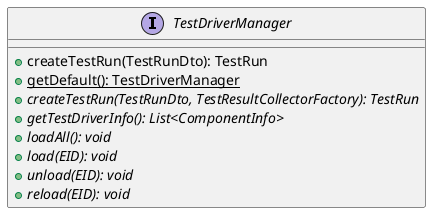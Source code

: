 @startuml

    interface TestDriverManager [[TestDriverManager.html]] {
        +createTestRun(TestRunDto): TestRun
        {static} +getDefault(): TestDriverManager
        {abstract} +createTestRun(TestRunDto, TestResultCollectorFactory): TestRun
        {abstract} +getTestDriverInfo(): List<ComponentInfo>
        {abstract} +loadAll(): void
        {abstract} +load(EID): void
        {abstract} +unload(EID): void
        {abstract} +reload(EID): void
    }

@enduml
